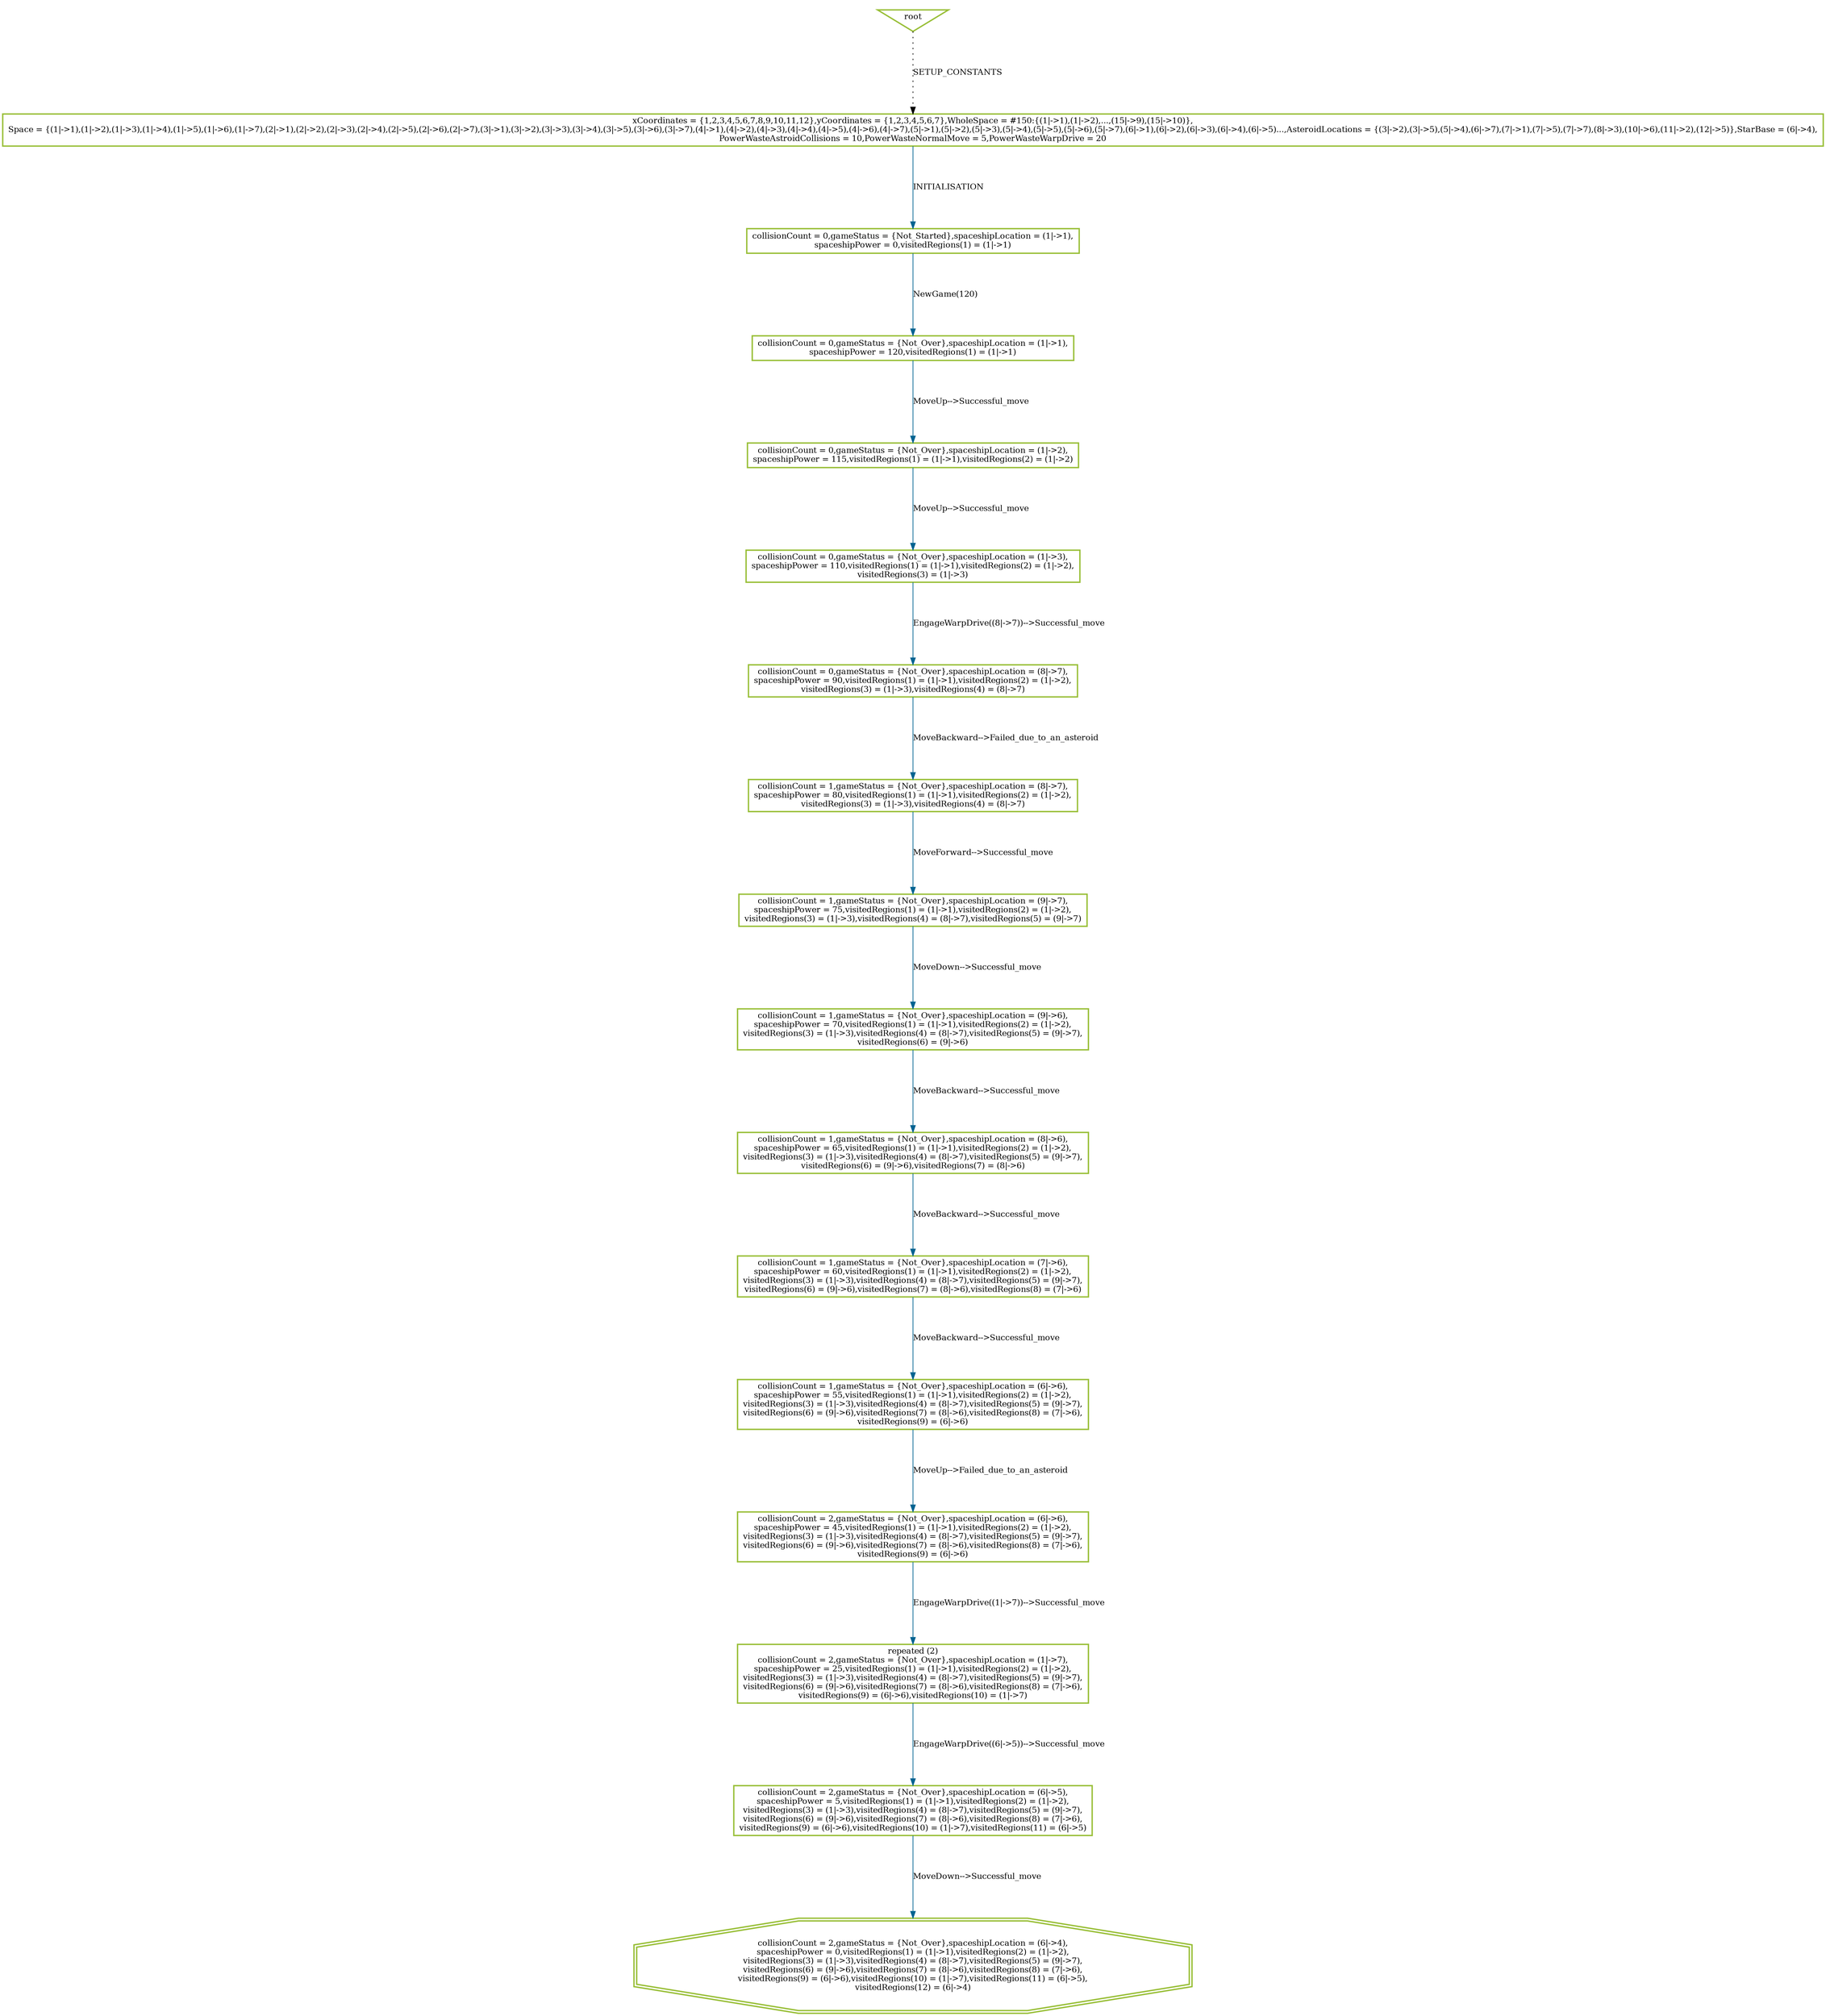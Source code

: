 digraph history {
graph [nodesep=1.5, ranksep=1.5];
0 [shape=box, color="#99BF38", fontsize=12, penwidth=2, label="xCoordinates = \{1,2,3,4,5,6,7,8,9,10,11,12\},yCoordinates = \{1,2,3,4,5,6,7\},WholeSpace = #150:\{(1\|-\>1),(1\|-\>2),...,(15\|-\>9),(15\|-\>10)\},\nSpace = \{(1\|-\>1),(1\|-\>2),(1\|-\>3),(1\|-\>4),(1\|-\>5),(1\|-\>6),(1\|-\>7),(2\|-\>1),(2\|-\>2),(2\|-\>3),(2\|-\>4),(2\|-\>5),(2\|-\>6),(2\|-\>7),(3\|-\>1),(3\|-\>2),(3\|-\>3),(3\|-\>4),(3\|-\>5),(3\|-\>6),(3\|-\>7),(4\|-\>1),(4\|-\>2),(4\|-\>3),(4\|-\>4),(4\|-\>5),(4\|-\>6),(4\|-\>7),(5\|-\>1),(5\|-\>2),(5\|-\>3),(5\|-\>4),(5\|-\>5),(5\|-\>6),(5\|-\>7),(6\|-\>1),(6\|-\>2),(6\|-\>3),(6\|-\>4),(6\|-\>5)...,AsteroidLocations = \{(3\|-\>2),(3\|-\>5),(5\|-\>4),(6\|-\>7),(7\|-\>1),(7\|-\>5),(7\|-\>7),(8\|-\>3),(10\|-\>6),(11\|-\>2),(12\|-\>5)\},StarBase = (6\|-\>4),\nPowerWasteAstroidCollisions = 10,PowerWasteNormalMove = 5,PowerWasteWarpDrive = 20"];

1 [shape=box, color="#99BF38", fontsize=12, penwidth=2, label="collisionCount = 0,gameStatus = \{Not_Started\},spaceshipLocation = (1\|-\>1),\nspaceshipPower = 0,visitedRegions(1) = (1\|-\>1)"];

7 [shape=box, color="#99BF38", fontsize=12, penwidth=2, label="collisionCount = 0,gameStatus = \{Not_Over\},spaceshipLocation = (1\|-\>1),\nspaceshipPower = 120,visitedRegions(1) = (1\|-\>1)"];

12 [shape=box, color="#99BF38", fontsize=12, penwidth=2, label="collisionCount = 0,gameStatus = \{Not_Over\},spaceshipLocation = (1\|-\>2),\nspaceshipPower = 115,visitedRegions(1) = (1\|-\>1),visitedRegions(2) = (1\|-\>2)"];

86 [shape=box, color="#99BF38", fontsize=12, penwidth=2, label="collisionCount = 0,gameStatus = \{Not_Over\},spaceshipLocation = (1\|-\>3),\nspaceshipPower = 110,visitedRegions(1) = (1\|-\>1),visitedRegions(2) = (1\|-\>2),\nvisitedRegions(3) = (1\|-\>3)"];

210 [shape=box, color="#99BF38", fontsize=12, penwidth=2, label="collisionCount = 0,gameStatus = \{Not_Over\},spaceshipLocation = (8\|-\>7),\nspaceshipPower = 90,visitedRegions(1) = (1\|-\>1),visitedRegions(2) = (1\|-\>2),\nvisitedRegions(3) = (1\|-\>3),visitedRegions(4) = (8\|-\>7)"];

238 [shape=box, color="#99BF38", fontsize=12, penwidth=2, label="collisionCount = 1,gameStatus = \{Not_Over\},spaceshipLocation = (8\|-\>7),\nspaceshipPower = 80,visitedRegions(1) = (1\|-\>1),visitedRegions(2) = (1\|-\>2),\nvisitedRegions(3) = (1\|-\>3),visitedRegions(4) = (8\|-\>7)"];

312 [shape=box, color="#99BF38", fontsize=12, penwidth=2, label="collisionCount = 1,gameStatus = \{Not_Over\},spaceshipLocation = (9\|-\>7),\nspaceshipPower = 75,visitedRegions(1) = (1\|-\>1),visitedRegions(2) = (1\|-\>2),\nvisitedRegions(3) = (1\|-\>3),visitedRegions(4) = (8\|-\>7),visitedRegions(5) = (9\|-\>7)"];

386 [shape=box, color="#99BF38", fontsize=12, penwidth=2, label="collisionCount = 1,gameStatus = \{Not_Over\},spaceshipLocation = (9\|-\>6),\nspaceshipPower = 70,visitedRegions(1) = (1\|-\>1),visitedRegions(2) = (1\|-\>2),\nvisitedRegions(3) = (1\|-\>3),visitedRegions(4) = (8\|-\>7),visitedRegions(5) = (9\|-\>7),\nvisitedRegions(6) = (9\|-\>6)"];

464 [shape=box, color="#99BF38", fontsize=12, penwidth=2, label="collisionCount = 1,gameStatus = \{Not_Over\},spaceshipLocation = (8\|-\>6),\nspaceshipPower = 65,visitedRegions(1) = (1\|-\>1),visitedRegions(2) = (1\|-\>2),\nvisitedRegions(3) = (1\|-\>3),visitedRegions(4) = (8\|-\>7),visitedRegions(5) = (9\|-\>7),\nvisitedRegions(6) = (9\|-\>6),visitedRegions(7) = (8\|-\>6)"];

540 [shape=box, color="#99BF38", fontsize=12, penwidth=2, label="collisionCount = 1,gameStatus = \{Not_Over\},spaceshipLocation = (7\|-\>6),\nspaceshipPower = 60,visitedRegions(1) = (1\|-\>1),visitedRegions(2) = (1\|-\>2),\nvisitedRegions(3) = (1\|-\>3),visitedRegions(4) = (8\|-\>7),visitedRegions(5) = (9\|-\>7),\nvisitedRegions(6) = (9\|-\>6),visitedRegions(7) = (8\|-\>6),visitedRegions(8) = (7\|-\>6)"];

615 [shape=box, color="#99BF38", fontsize=12, penwidth=2, label="collisionCount = 1,gameStatus = \{Not_Over\},spaceshipLocation = (6\|-\>6),\nspaceshipPower = 55,visitedRegions(1) = (1\|-\>1),visitedRegions(2) = (1\|-\>2),\nvisitedRegions(3) = (1\|-\>3),visitedRegions(4) = (8\|-\>7),visitedRegions(5) = (9\|-\>7),\nvisitedRegions(6) = (9\|-\>6),visitedRegions(7) = (8\|-\>6),visitedRegions(8) = (7\|-\>6),\nvisitedRegions(9) = (6\|-\>6)"];

688 [shape=box, color="#99BF38", fontsize=12, penwidth=2, label="collisionCount = 2,gameStatus = \{Not_Over\},spaceshipLocation = (6\|-\>6),\nspaceshipPower = 45,visitedRegions(1) = (1\|-\>1),visitedRegions(2) = (1\|-\>2),\nvisitedRegions(3) = (1\|-\>3),visitedRegions(4) = (8\|-\>7),visitedRegions(5) = (9\|-\>7),\nvisitedRegions(6) = (9\|-\>6),visitedRegions(7) = (8\|-\>6),visitedRegions(8) = (7\|-\>6),\nvisitedRegions(9) = (6\|-\>6)"];

774 [shape=box, color="#99BF38", fontsize=12, penwidth=2, label="repeated (2)\ncollisionCount = 2,gameStatus = \{Not_Over\},spaceshipLocation = (1\|-\>7),\nspaceshipPower = 25,visitedRegions(1) = (1\|-\>1),visitedRegions(2) = (1\|-\>2),\nvisitedRegions(3) = (1\|-\>3),visitedRegions(4) = (8\|-\>7),visitedRegions(5) = (9\|-\>7),\nvisitedRegions(6) = (9\|-\>6),visitedRegions(7) = (8\|-\>6),visitedRegions(8) = (7\|-\>6),\nvisitedRegions(9) = (6\|-\>6),visitedRegions(10) = (1\|-\>7)"];

877 [shape=box, color="#99BF38", fontsize=12, penwidth=2, label="collisionCount = 2,gameStatus = \{Not_Over\},spaceshipLocation = (6\|-\>5),\nspaceshipPower = 5,visitedRegions(1) = (1\|-\>1),visitedRegions(2) = (1\|-\>2),\nvisitedRegions(3) = (1\|-\>3),visitedRegions(4) = (8\|-\>7),visitedRegions(5) = (9\|-\>7),\nvisitedRegions(6) = (9\|-\>6),visitedRegions(7) = (8\|-\>6),visitedRegions(8) = (7\|-\>6),\nvisitedRegions(9) = (6\|-\>6),visitedRegions(10) = (1\|-\>7),visitedRegions(11) = (6\|-\>5)"];

915 [shape=doubleoctagon, color="#99BF38", fontsize=12, penwidth=2, label="collisionCount = 2,gameStatus = \{Not_Over\},spaceshipLocation = (6\|-\>4),\nspaceshipPower = 0,visitedRegions(1) = (1\|-\>1),visitedRegions(2) = (1\|-\>2),\nvisitedRegions(3) = (1\|-\>3),visitedRegions(4) = (8\|-\>7),visitedRegions(5) = (9\|-\>7),\nvisitedRegions(6) = (9\|-\>6),visitedRegions(7) = (8\|-\>6),visitedRegions(8) = (7\|-\>6),\nvisitedRegions(9) = (6\|-\>6),visitedRegions(10) = (1\|-\>7),visitedRegions(11) = (6\|-\>5),\nvisitedRegions(12) = (6\|-\>4)"];

root [shape=invtriangle, color="#99BF38", fontsize=12, penwidth=2, label="root"];

root -> 0 [style = dotted, color = black, label="SETUP_CONSTANTS", fontsize=12];

0 -> 1 [color = "#006391", label="INITIALISATION", fontsize=12];

1 -> 7 [color = "#006391", label="NewGame(120)", fontsize=12];

7 -> 12 [color = "#006391", label="MoveUp--\>Successful_move", fontsize=12];

12 -> 86 [color = "#006391", label="MoveUp--\>Successful_move", fontsize=12];

86 -> 210 [color = "#006391", label="EngageWarpDrive((8\|-\>7))--\>Successful_move", fontsize=12];

210 -> 238 [color = "#006391", label="MoveBackward--\>Failed_due_to_an_asteroid", fontsize=12];

238 -> 312 [color = "#006391", label="MoveForward--\>Successful_move", fontsize=12];

312 -> 386 [color = "#006391", label="MoveDown--\>Successful_move", fontsize=12];

386 -> 464 [color = "#006391", label="MoveBackward--\>Successful_move", fontsize=12];

464 -> 540 [color = "#006391", label="MoveBackward--\>Successful_move", fontsize=12];

540 -> 615 [color = "#006391", label="MoveBackward--\>Successful_move", fontsize=12];

615 -> 688 [color = "#006391", label="MoveUp--\>Failed_due_to_an_asteroid", fontsize=12];

688 -> 774 [color = "#006391", label="EngageWarpDrive((1\|-\>7))--\>Successful_move", fontsize=12];


774 -> 877 [color = "#006391", label="EngageWarpDrive((6\|-\>5))--\>Successful_move", fontsize=12];

877 -> 915 [color = "#006391", label="MoveDown--\>Successful_move", fontsize=12];

}
